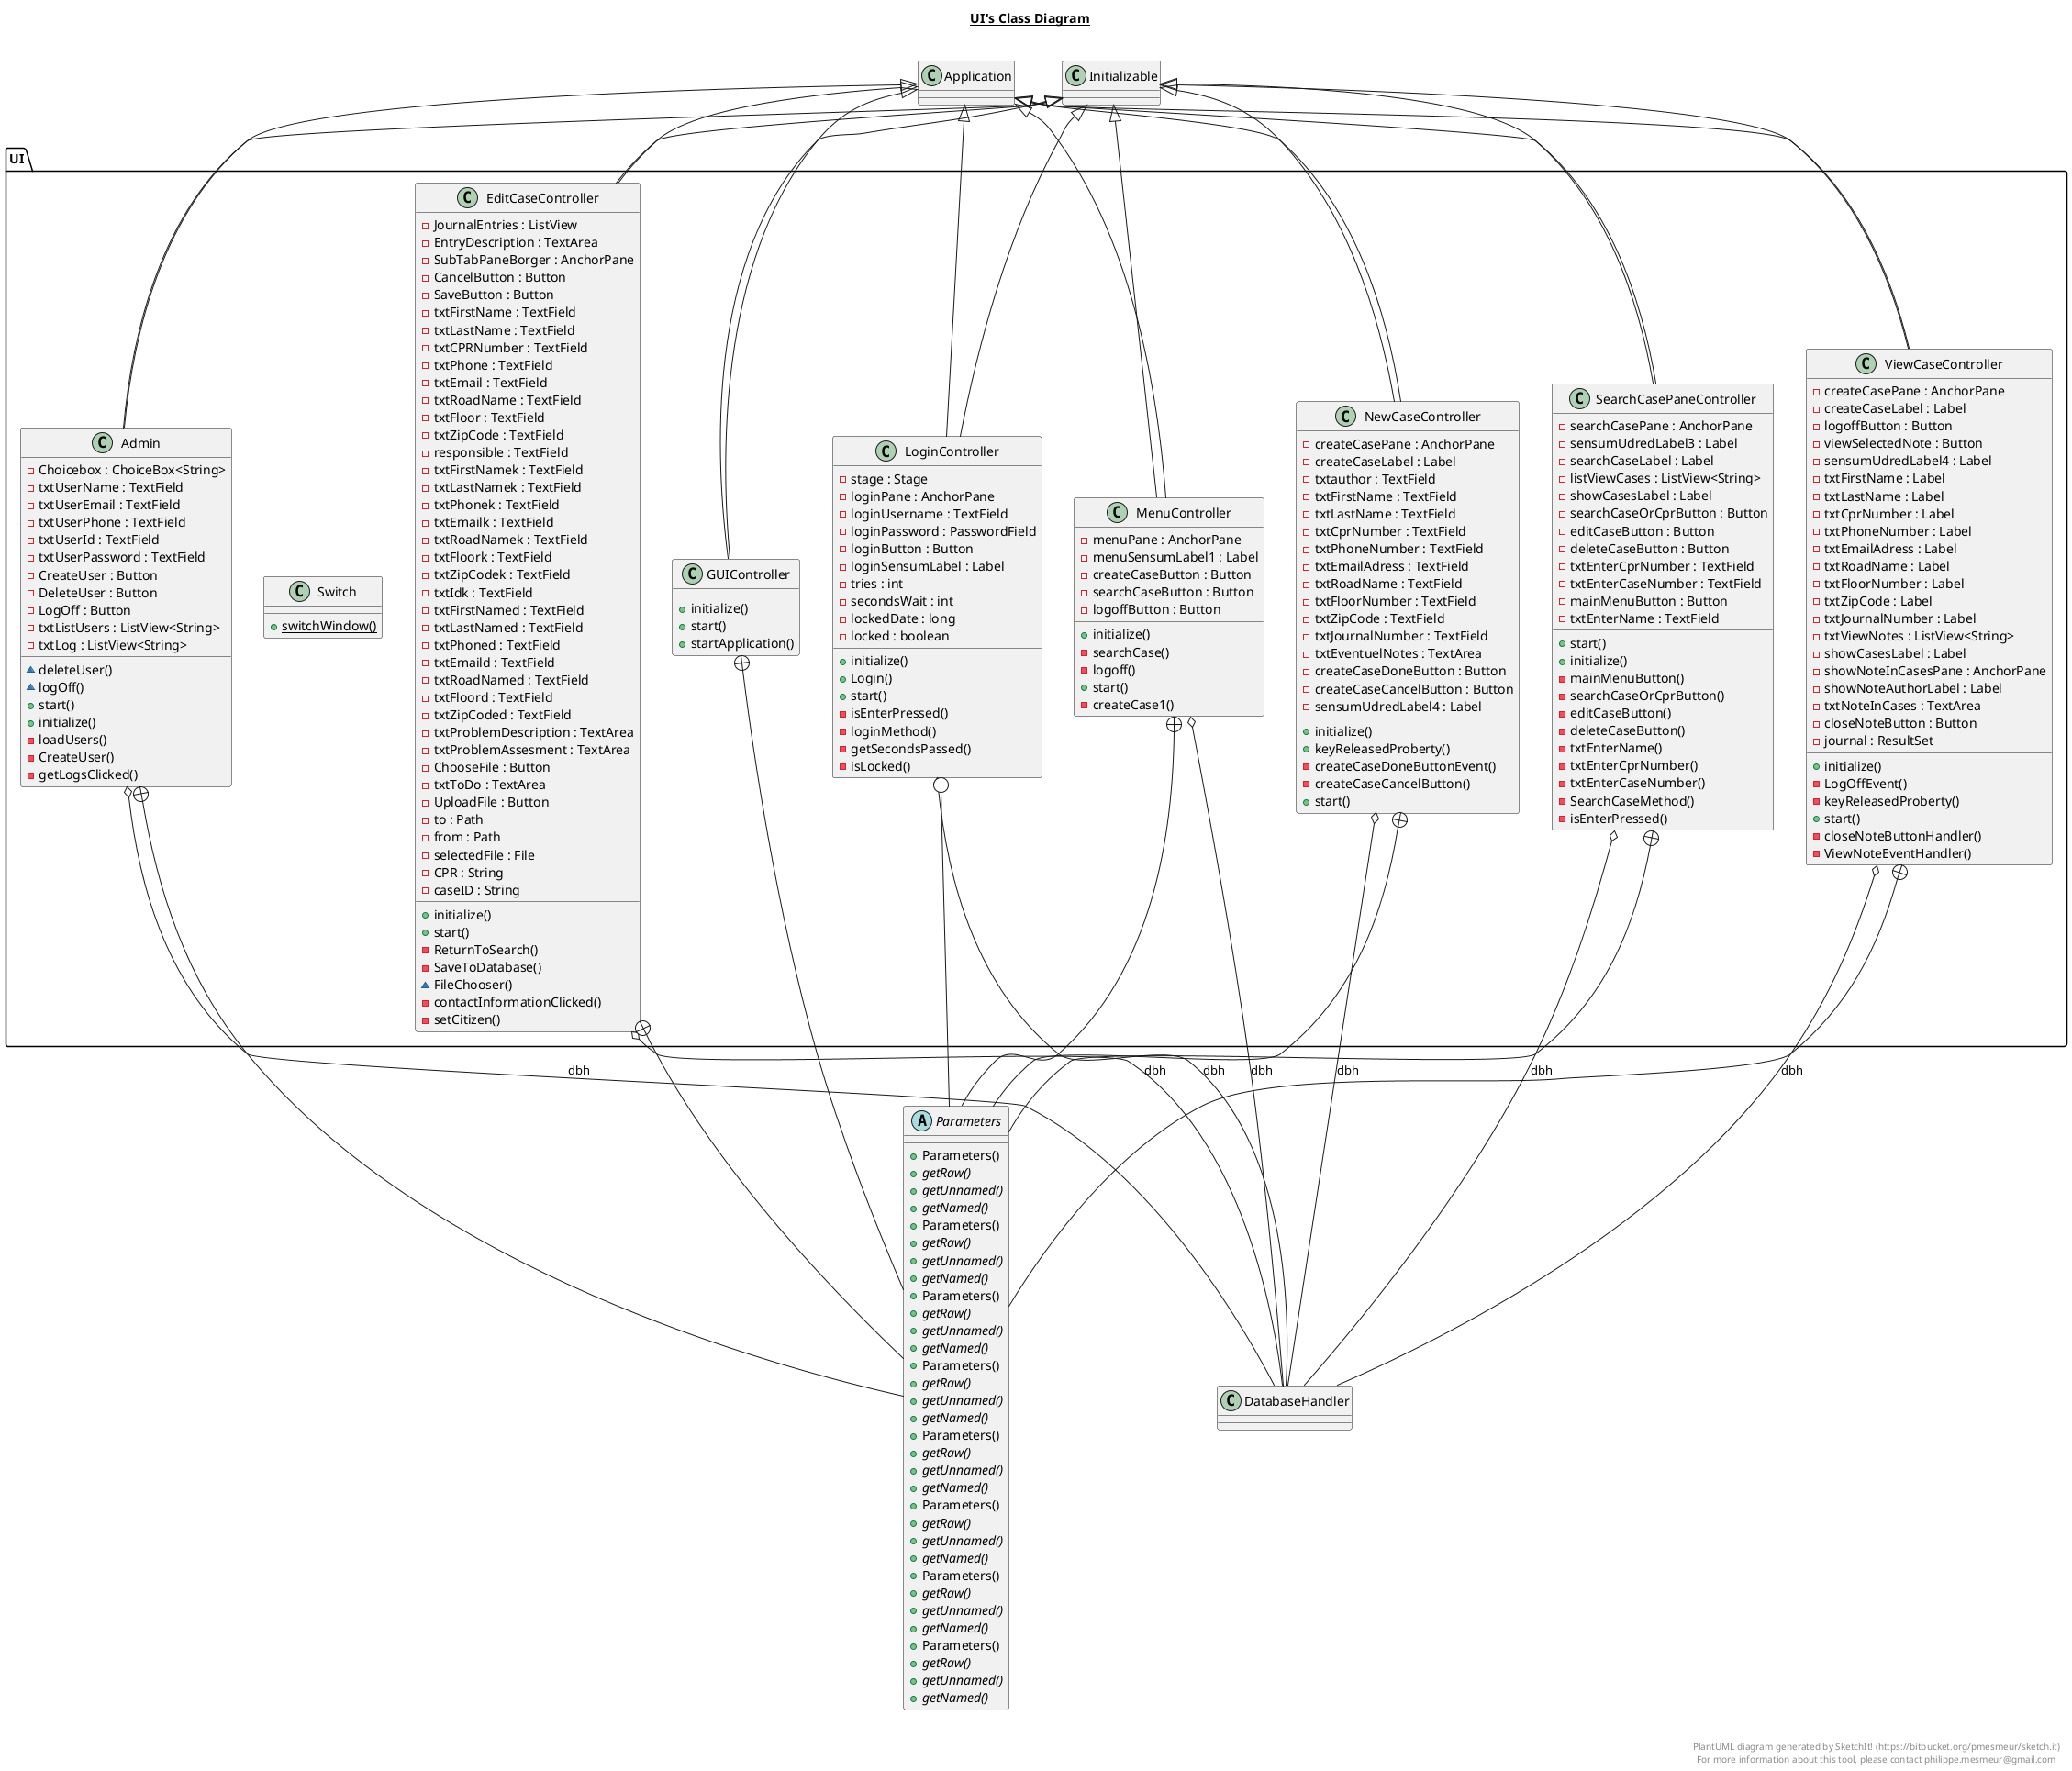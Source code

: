 @startuml

title __UI's Class Diagram__\n

  package UI {
    class Admin {
        - Choicebox : ChoiceBox<String>
        - txtUserName : TextField
        - txtUserEmail : TextField
        - txtUserPhone : TextField
        - txtUserId : TextField
        - txtUserPassword : TextField
        - CreateUser : Button
        - DeleteUser : Button
        - LogOff : Button
        - txtListUsers : ListView<String>
        - txtLog : ListView<String>
        ~ deleteUser()
        ~ logOff()
        + start()
        + initialize()
        - loadUsers()
        - CreateUser()
        - getLogsClicked()
    }
  }
  

  abstract class Parameters {
      + Parameters()
      {abstract} + getRaw()
      {abstract} + getUnnamed()
      {abstract} + getNamed()
  }
  

  package UI {
    class EditCaseController {
        - JournalEntries : ListView
        - EntryDescription : TextArea
        - SubTabPaneBorger : AnchorPane
        - CancelButton : Button
        - SaveButton : Button
        - txtFirstName : TextField
        - txtLastName : TextField
        - txtCPRNumber : TextField
        - txtPhone : TextField
        - txtEmail : TextField
        - txtRoadName : TextField
        - txtFloor : TextField
        - txtZipCode : TextField
        - responsible : TextField
        - txtFirstNamek : TextField
        - txtLastNamek : TextField
        - txtPhonek : TextField
        - txtEmailk : TextField
        - txtRoadNamek : TextField
        - txtFloork : TextField
        - txtZipCodek : TextField
        - txtIdk : TextField
        - txtFirstNamed : TextField
        - txtLastNamed : TextField
        - txtPhoned : TextField
        - txtEmaild : TextField
        - txtRoadNamed : TextField
        - txtFloord : TextField
        - txtZipCoded : TextField
        - txtProblemDescription : TextArea
        - txtProblemAssesment : TextArea
        - ChooseFile : Button
        - txtToDo : TextArea
        - UploadFile : Button
        - to : Path
        - from : Path
        - selectedFile : File
        - CPR : String
        - caseID : String
        + initialize()
        + start()
        - ReturnToSearch()
        - SaveToDatabase()
        ~ FileChooser()
        - contactInformationClicked()
        - setCitizen()
    }
  }
  

  abstract class Parameters {
      + Parameters()
      {abstract} + getRaw()
      {abstract} + getUnnamed()
      {abstract} + getNamed()
  }
  

  package UI {
    class GUIController {
        + initialize()
        + start()
        + startApplication()
    }
  }
  

  abstract class Parameters {
      + Parameters()
      {abstract} + getRaw()
      {abstract} + getUnnamed()
      {abstract} + getNamed()
  }
  

  package UI {
    class LoginController {
        - stage : Stage
        - loginPane : AnchorPane
        - loginUsername : TextField
        - loginPassword : PasswordField
        - loginButton : Button
        - loginSensumLabel : Label
        - tries : int
        - secondsWait : int
        - lockedDate : long
        - locked : boolean
        + initialize()
        + Login()
        + start()
        - isEnterPressed()
        - loginMethod()
        - getSecondsPassed()
        - isLocked()
    }
  }
  

  abstract class Parameters {
      + Parameters()
      {abstract} + getRaw()
      {abstract} + getUnnamed()
      {abstract} + getNamed()
  }
  

  package UI {
    class MenuController {
        - menuPane : AnchorPane
        - menuSensumLabel1 : Label
        - createCaseButton : Button
        - searchCaseButton : Button
        - logoffButton : Button
        + initialize()
        - searchCase()
        - logoff()
        + start()
        - createCase1()
    }
  }
  

  abstract class Parameters {
      + Parameters()
      {abstract} + getRaw()
      {abstract} + getUnnamed()
      {abstract} + getNamed()
  }
  

  package UI {
    class NewCaseController {
        - createCasePane : AnchorPane
        - createCaseLabel : Label
        - txtauthor : TextField
        - txtFirstName : TextField
        - txtLastName : TextField
        - txtCprNumber : TextField
        - txtPhoneNumber : TextField
        - txtEmailAdress : TextField
        - txtRoadName : TextField
        - txtFloorNumber : TextField
        - txtZipCode : TextField
        - txtJournalNumber : TextField
        - txtEventuelNotes : TextArea
        - createCaseDoneButton : Button
        - createCaseCancelButton : Button
        - sensumUdredLabel4 : Label
        + initialize()
        + keyReleasedProberty()
        - createCaseDoneButtonEvent()
        - createCaseCancelButton()
        + start()
    }
  }
  

  abstract class Parameters {
      + Parameters()
      {abstract} + getRaw()
      {abstract} + getUnnamed()
      {abstract} + getNamed()
  }
  

  package UI {
    class SearchCasePaneController {
        - searchCasePane : AnchorPane
        - sensumUdredLabel3 : Label
        - searchCaseLabel : Label
        - listViewCases : ListView<String>
        - showCasesLabel : Label
        - searchCaseOrCprButton : Button
        - editCaseButton : Button
        - deleteCaseButton : Button
        - txtEnterCprNumber : TextField
        - txtEnterCaseNumber : TextField
        - mainMenuButton : Button
        - txtEnterName : TextField
        + start()
        + initialize()
        - mainMenuButton()
        - searchCaseOrCprButton()
        - editCaseButton()
        - deleteCaseButton()
        - txtEnterName()
        - txtEnterCprNumber()
        - txtEnterCaseNumber()
        - SearchCaseMethod()
        - isEnterPressed()
    }
  }
  

  abstract class Parameters {
      + Parameters()
      {abstract} + getRaw()
      {abstract} + getUnnamed()
      {abstract} + getNamed()
  }
  

  package UI {
    class Switch {
        {static} + switchWindow()
    }
  }
  

  package UI {
    class ViewCaseController {
        - createCasePane : AnchorPane
        - createCaseLabel : Label
        - logoffButton : Button
        - viewSelectedNote : Button
        - sensumUdredLabel4 : Label
        - txtFirstName : Label
        - txtLastName : Label
        - txtCprNumber : Label
        - txtPhoneNumber : Label
        - txtEmailAdress : Label
        - txtRoadName : Label
        - txtFloorNumber : Label
        - txtZipCode : Label
        - txtJournalNumber : Label
        - txtViewNotes : ListView<String>
        - showCasesLabel : Label
        - showNoteInCasesPane : AnchorPane
        - showNoteAuthorLabel : Label
        - txtNoteInCases : TextArea
        - closeNoteButton : Button
        - journal : ResultSet
        + initialize()
        - LogOffEvent()
        - keyReleasedProberty()
        + start()
        - closeNoteButtonHandler()
        - ViewNoteEventHandler()
    }
  }
  

  abstract class Parameters {
      + Parameters()
      {abstract} + getRaw()
      {abstract} + getUnnamed()
      {abstract} + getNamed()
  }
  

  Admin -up-|> Initializable
  Admin -up-|> Application
  Admin o-- DatabaseHandler : dbh
  Admin +-down- Parameters
  EditCaseController -up-|> Initializable
  EditCaseController -up-|> Application
  EditCaseController o-- DatabaseHandler : dbh
  EditCaseController +-down- Parameters
  GUIController -up-|> Initializable
  GUIController -up-|> Application
  GUIController +-down- Parameters
  LoginController -up-|> Initializable
  LoginController -up-|> Application
  LoginController o-- DatabaseHandler : dbh
  LoginController +-down- Parameters
  MenuController -up-|> Initializable
  MenuController -up-|> Application
  MenuController o-- DatabaseHandler : dbh
  MenuController +-down- Parameters
  NewCaseController -up-|> Initializable
  NewCaseController -up-|> Application
  NewCaseController o-- DatabaseHandler : dbh
  NewCaseController +-down- Parameters
  SearchCasePaneController -up-|> Initializable
  SearchCasePaneController -up-|> Application
  SearchCasePaneController o-- DatabaseHandler : dbh
  SearchCasePaneController +-down- Parameters
  ViewCaseController -up-|> Initializable
  ViewCaseController -up-|> Application
  ViewCaseController o-- DatabaseHandler : dbh
  ViewCaseController +-down- Parameters


right footer


PlantUML diagram generated by SketchIt! (https://bitbucket.org/pmesmeur/sketch.it)
For more information about this tool, please contact philippe.mesmeur@gmail.com
endfooter

@enduml
